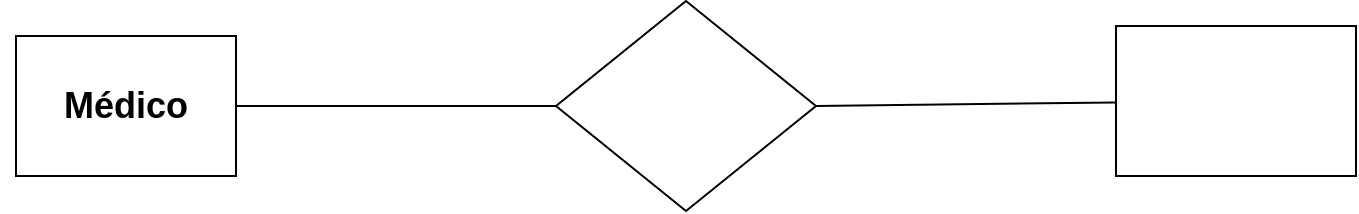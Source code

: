 <mxfile version="22.0.6" type="github">
  <diagram name="Página-1" id="OMveomJTfSsg3XNyGUsq">
    <mxGraphModel dx="1426" dy="793" grid="1" gridSize="10" guides="1" tooltips="1" connect="1" arrows="1" fold="1" page="1" pageScale="1" pageWidth="827" pageHeight="1169" math="0" shadow="0">
      <root>
        <mxCell id="0" />
        <mxCell id="1" parent="0" />
        <mxCell id="88_fFIN6dx6QBWa1paX3-6" style="edgeStyle=orthogonalEdgeStyle;rounded=0;orthogonalLoop=1;jettySize=auto;html=1;exitX=0;exitY=0.5;exitDx=0;exitDy=0;" edge="1" parent="1" source="88_fFIN6dx6QBWa1paX3-1">
          <mxGeometry relative="1" as="geometry">
            <mxPoint x="20" y="295" as="targetPoint" />
          </mxGeometry>
        </mxCell>
        <mxCell id="88_fFIN6dx6QBWa1paX3-1" value="&lt;h2&gt;Médico&lt;/h2&gt;" style="rounded=0;whiteSpace=wrap;html=1;" vertex="1" parent="1">
          <mxGeometry x="20" y="260" width="110" height="70" as="geometry" />
        </mxCell>
        <mxCell id="88_fFIN6dx6QBWa1paX3-5" value="" style="endArrow=none;html=1;rounded=0;exitX=1;exitY=0.5;exitDx=0;exitDy=0;entryX=0;entryY=0.5;entryDx=0;entryDy=0;" edge="1" parent="1" source="88_fFIN6dx6QBWa1paX3-1" target="88_fFIN6dx6QBWa1paX3-7">
          <mxGeometry width="50" height="50" relative="1" as="geometry">
            <mxPoint x="280" y="350" as="sourcePoint" />
            <mxPoint x="230" y="295" as="targetPoint" />
          </mxGeometry>
        </mxCell>
        <mxCell id="88_fFIN6dx6QBWa1paX3-7" value="" style="rhombus;whiteSpace=wrap;html=1;" vertex="1" parent="1">
          <mxGeometry x="290" y="242.5" width="130" height="105" as="geometry" />
        </mxCell>
        <mxCell id="88_fFIN6dx6QBWa1paX3-8" value="" style="endArrow=none;html=1;rounded=0;exitX=1;exitY=0.5;exitDx=0;exitDy=0;" edge="1" parent="1" source="88_fFIN6dx6QBWa1paX3-7" target="88_fFIN6dx6QBWa1paX3-9">
          <mxGeometry width="50" height="50" relative="1" as="geometry">
            <mxPoint x="390" y="430" as="sourcePoint" />
            <mxPoint x="480" y="295" as="targetPoint" />
          </mxGeometry>
        </mxCell>
        <mxCell id="88_fFIN6dx6QBWa1paX3-9" value="" style="rounded=0;whiteSpace=wrap;html=1;" vertex="1" parent="1">
          <mxGeometry x="570" y="255" width="120" height="75" as="geometry" />
        </mxCell>
      </root>
    </mxGraphModel>
  </diagram>
</mxfile>
